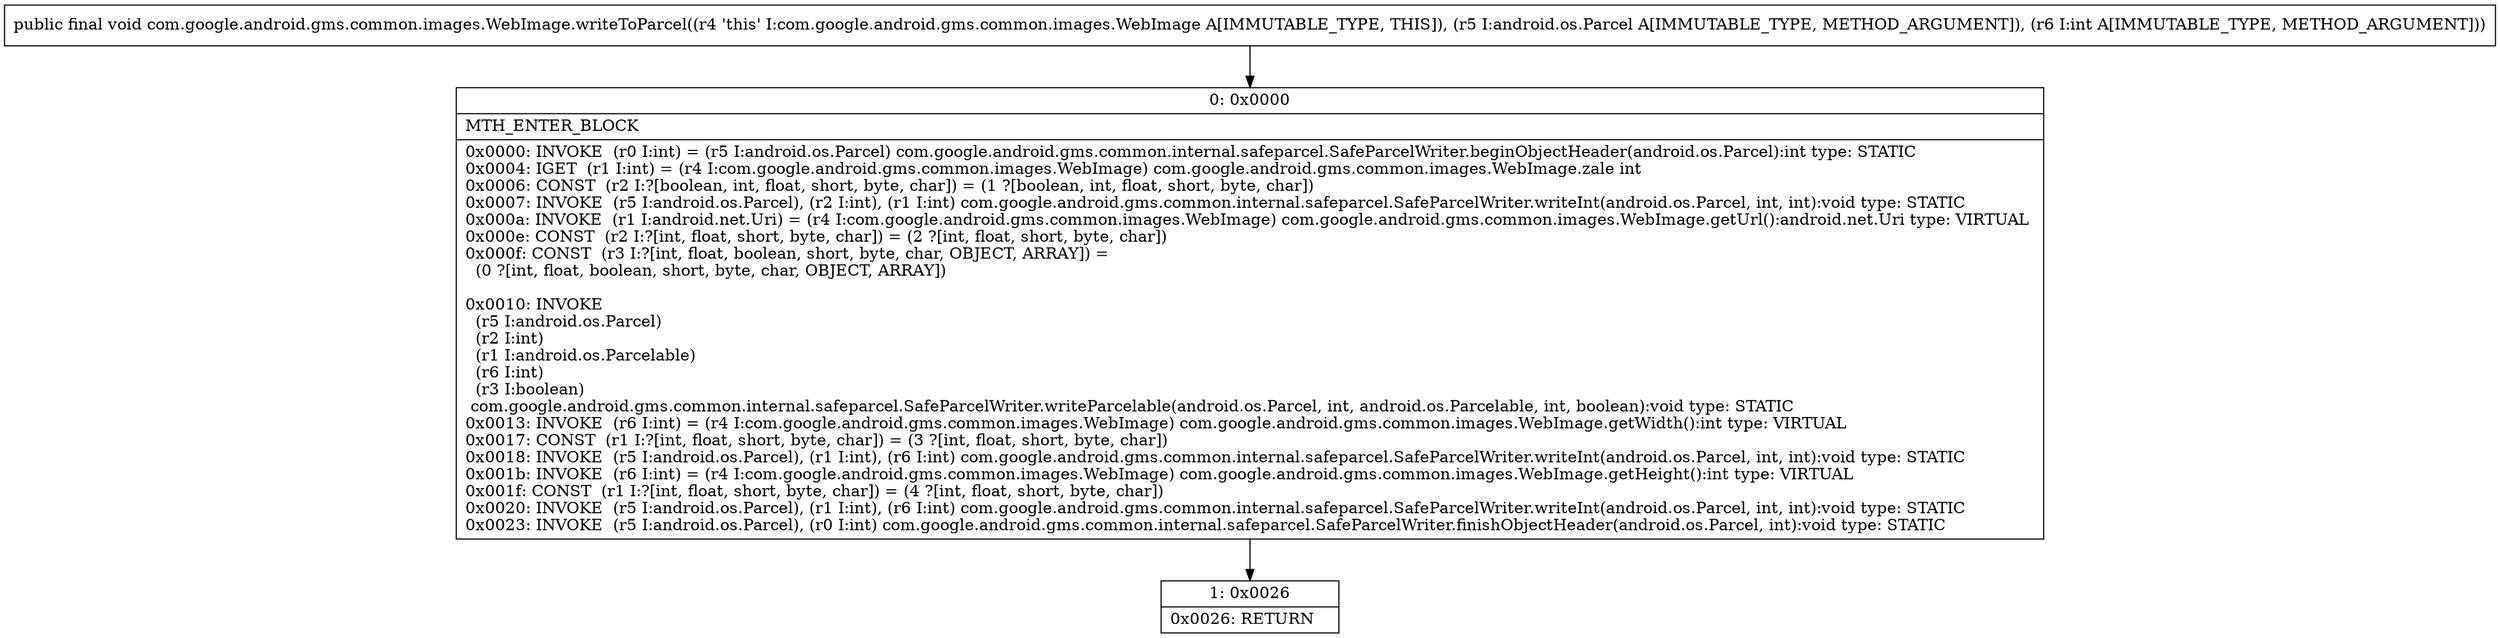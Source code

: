 digraph "CFG forcom.google.android.gms.common.images.WebImage.writeToParcel(Landroid\/os\/Parcel;I)V" {
Node_0 [shape=record,label="{0\:\ 0x0000|MTH_ENTER_BLOCK\l|0x0000: INVOKE  (r0 I:int) = (r5 I:android.os.Parcel) com.google.android.gms.common.internal.safeparcel.SafeParcelWriter.beginObjectHeader(android.os.Parcel):int type: STATIC \l0x0004: IGET  (r1 I:int) = (r4 I:com.google.android.gms.common.images.WebImage) com.google.android.gms.common.images.WebImage.zale int \l0x0006: CONST  (r2 I:?[boolean, int, float, short, byte, char]) = (1 ?[boolean, int, float, short, byte, char]) \l0x0007: INVOKE  (r5 I:android.os.Parcel), (r2 I:int), (r1 I:int) com.google.android.gms.common.internal.safeparcel.SafeParcelWriter.writeInt(android.os.Parcel, int, int):void type: STATIC \l0x000a: INVOKE  (r1 I:android.net.Uri) = (r4 I:com.google.android.gms.common.images.WebImage) com.google.android.gms.common.images.WebImage.getUrl():android.net.Uri type: VIRTUAL \l0x000e: CONST  (r2 I:?[int, float, short, byte, char]) = (2 ?[int, float, short, byte, char]) \l0x000f: CONST  (r3 I:?[int, float, boolean, short, byte, char, OBJECT, ARRAY]) = \l  (0 ?[int, float, boolean, short, byte, char, OBJECT, ARRAY])\l \l0x0010: INVOKE  \l  (r5 I:android.os.Parcel)\l  (r2 I:int)\l  (r1 I:android.os.Parcelable)\l  (r6 I:int)\l  (r3 I:boolean)\l com.google.android.gms.common.internal.safeparcel.SafeParcelWriter.writeParcelable(android.os.Parcel, int, android.os.Parcelable, int, boolean):void type: STATIC \l0x0013: INVOKE  (r6 I:int) = (r4 I:com.google.android.gms.common.images.WebImage) com.google.android.gms.common.images.WebImage.getWidth():int type: VIRTUAL \l0x0017: CONST  (r1 I:?[int, float, short, byte, char]) = (3 ?[int, float, short, byte, char]) \l0x0018: INVOKE  (r5 I:android.os.Parcel), (r1 I:int), (r6 I:int) com.google.android.gms.common.internal.safeparcel.SafeParcelWriter.writeInt(android.os.Parcel, int, int):void type: STATIC \l0x001b: INVOKE  (r6 I:int) = (r4 I:com.google.android.gms.common.images.WebImage) com.google.android.gms.common.images.WebImage.getHeight():int type: VIRTUAL \l0x001f: CONST  (r1 I:?[int, float, short, byte, char]) = (4 ?[int, float, short, byte, char]) \l0x0020: INVOKE  (r5 I:android.os.Parcel), (r1 I:int), (r6 I:int) com.google.android.gms.common.internal.safeparcel.SafeParcelWriter.writeInt(android.os.Parcel, int, int):void type: STATIC \l0x0023: INVOKE  (r5 I:android.os.Parcel), (r0 I:int) com.google.android.gms.common.internal.safeparcel.SafeParcelWriter.finishObjectHeader(android.os.Parcel, int):void type: STATIC \l}"];
Node_1 [shape=record,label="{1\:\ 0x0026|0x0026: RETURN   \l}"];
MethodNode[shape=record,label="{public final void com.google.android.gms.common.images.WebImage.writeToParcel((r4 'this' I:com.google.android.gms.common.images.WebImage A[IMMUTABLE_TYPE, THIS]), (r5 I:android.os.Parcel A[IMMUTABLE_TYPE, METHOD_ARGUMENT]), (r6 I:int A[IMMUTABLE_TYPE, METHOD_ARGUMENT])) }"];
MethodNode -> Node_0;
Node_0 -> Node_1;
}

